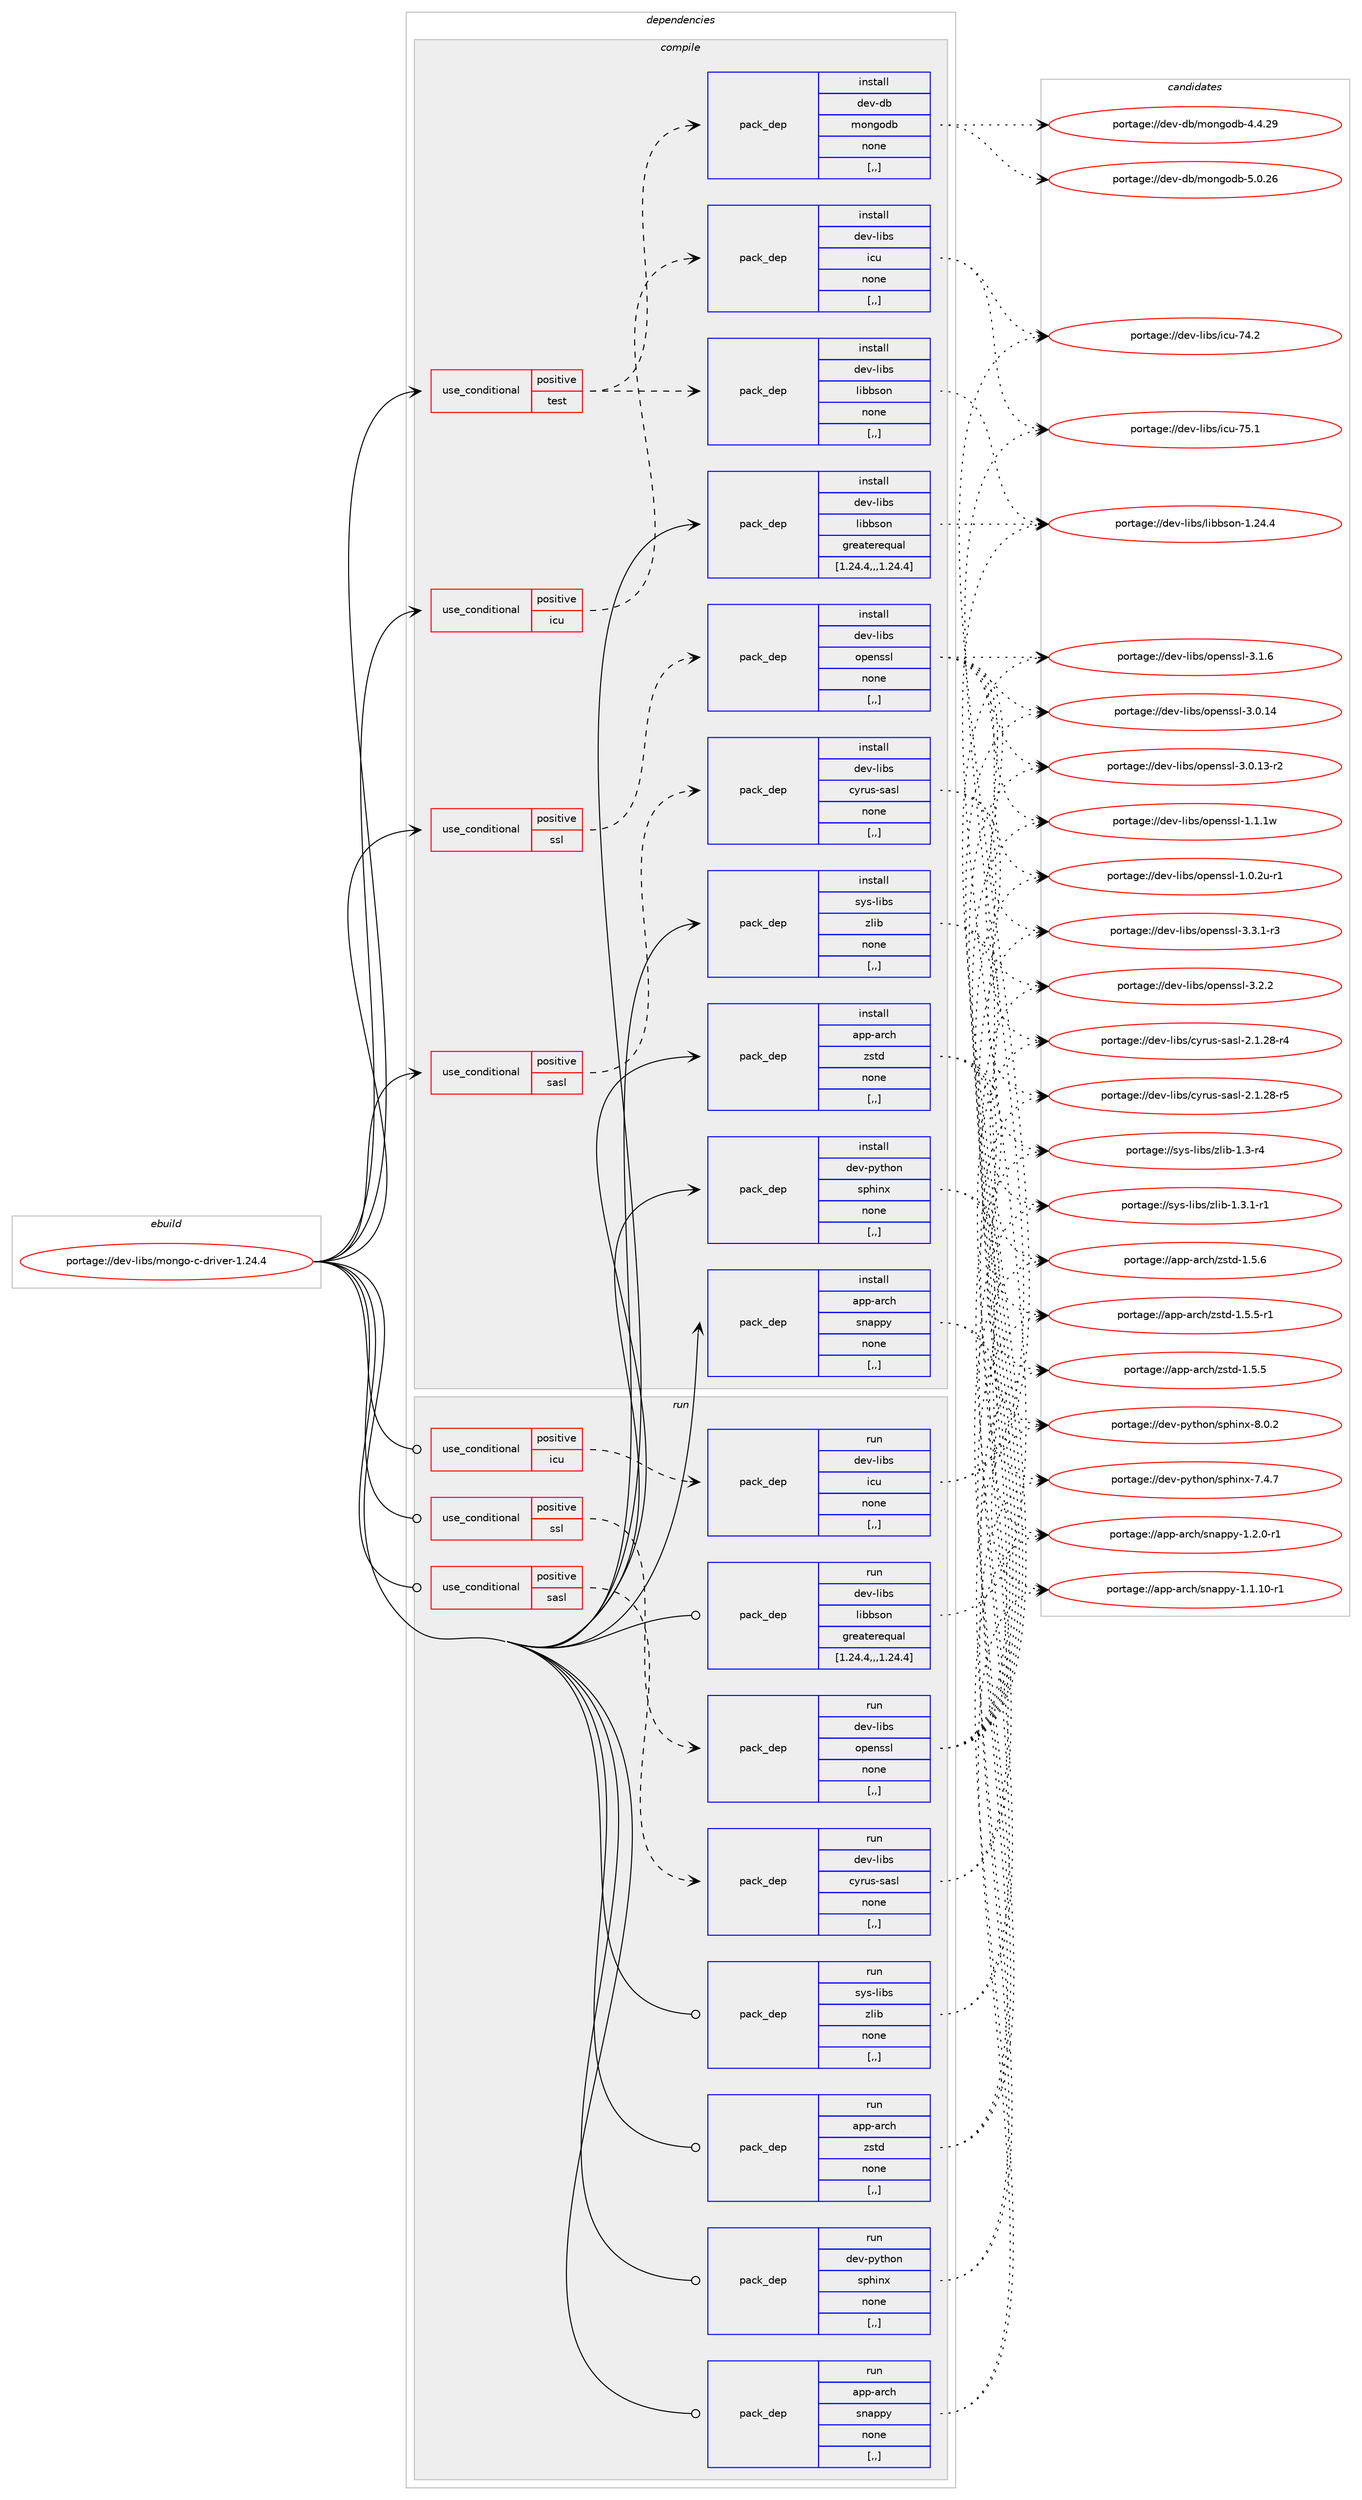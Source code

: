 digraph prolog {

# *************
# Graph options
# *************

newrank=true;
concentrate=true;
compound=true;
graph [rankdir=LR,fontname=Helvetica,fontsize=10,ranksep=1.5];#, ranksep=2.5, nodesep=0.2];
edge  [arrowhead=vee];
node  [fontname=Helvetica,fontsize=10];

# **********
# The ebuild
# **********

subgraph cluster_leftcol {
color=gray;
label=<<i>ebuild</i>>;
id [label="portage://dev-libs/mongo-c-driver-1.24.4", color=red, width=4, href="../dev-libs/mongo-c-driver-1.24.4.svg"];
}

# ****************
# The dependencies
# ****************

subgraph cluster_midcol {
color=gray;
label=<<i>dependencies</i>>;
subgraph cluster_compile {
fillcolor="#eeeeee";
style=filled;
label=<<i>compile</i>>;
subgraph cond157886 {
dependency606756 [label=<<TABLE BORDER="0" CELLBORDER="1" CELLSPACING="0" CELLPADDING="4"><TR><TD ROWSPAN="3" CELLPADDING="10">use_conditional</TD></TR><TR><TD>positive</TD></TR><TR><TD>icu</TD></TR></TABLE>>, shape=none, color=red];
subgraph pack444102 {
dependency606757 [label=<<TABLE BORDER="0" CELLBORDER="1" CELLSPACING="0" CELLPADDING="4" WIDTH="220"><TR><TD ROWSPAN="6" CELLPADDING="30">pack_dep</TD></TR><TR><TD WIDTH="110">install</TD></TR><TR><TD>dev-libs</TD></TR><TR><TD>icu</TD></TR><TR><TD>none</TD></TR><TR><TD>[,,]</TD></TR></TABLE>>, shape=none, color=blue];
}
dependency606756:e -> dependency606757:w [weight=20,style="dashed",arrowhead="vee"];
}
id:e -> dependency606756:w [weight=20,style="solid",arrowhead="vee"];
subgraph cond157887 {
dependency606758 [label=<<TABLE BORDER="0" CELLBORDER="1" CELLSPACING="0" CELLPADDING="4"><TR><TD ROWSPAN="3" CELLPADDING="10">use_conditional</TD></TR><TR><TD>positive</TD></TR><TR><TD>sasl</TD></TR></TABLE>>, shape=none, color=red];
subgraph pack444103 {
dependency606759 [label=<<TABLE BORDER="0" CELLBORDER="1" CELLSPACING="0" CELLPADDING="4" WIDTH="220"><TR><TD ROWSPAN="6" CELLPADDING="30">pack_dep</TD></TR><TR><TD WIDTH="110">install</TD></TR><TR><TD>dev-libs</TD></TR><TR><TD>cyrus-sasl</TD></TR><TR><TD>none</TD></TR><TR><TD>[,,]</TD></TR></TABLE>>, shape=none, color=blue];
}
dependency606758:e -> dependency606759:w [weight=20,style="dashed",arrowhead="vee"];
}
id:e -> dependency606758:w [weight=20,style="solid",arrowhead="vee"];
subgraph cond157888 {
dependency606760 [label=<<TABLE BORDER="0" CELLBORDER="1" CELLSPACING="0" CELLPADDING="4"><TR><TD ROWSPAN="3" CELLPADDING="10">use_conditional</TD></TR><TR><TD>positive</TD></TR><TR><TD>ssl</TD></TR></TABLE>>, shape=none, color=red];
subgraph pack444104 {
dependency606761 [label=<<TABLE BORDER="0" CELLBORDER="1" CELLSPACING="0" CELLPADDING="4" WIDTH="220"><TR><TD ROWSPAN="6" CELLPADDING="30">pack_dep</TD></TR><TR><TD WIDTH="110">install</TD></TR><TR><TD>dev-libs</TD></TR><TR><TD>openssl</TD></TR><TR><TD>none</TD></TR><TR><TD>[,,]</TD></TR></TABLE>>, shape=none, color=blue];
}
dependency606760:e -> dependency606761:w [weight=20,style="dashed",arrowhead="vee"];
}
id:e -> dependency606760:w [weight=20,style="solid",arrowhead="vee"];
subgraph cond157889 {
dependency606762 [label=<<TABLE BORDER="0" CELLBORDER="1" CELLSPACING="0" CELLPADDING="4"><TR><TD ROWSPAN="3" CELLPADDING="10">use_conditional</TD></TR><TR><TD>positive</TD></TR><TR><TD>test</TD></TR></TABLE>>, shape=none, color=red];
subgraph pack444105 {
dependency606763 [label=<<TABLE BORDER="0" CELLBORDER="1" CELLSPACING="0" CELLPADDING="4" WIDTH="220"><TR><TD ROWSPAN="6" CELLPADDING="30">pack_dep</TD></TR><TR><TD WIDTH="110">install</TD></TR><TR><TD>dev-db</TD></TR><TR><TD>mongodb</TD></TR><TR><TD>none</TD></TR><TR><TD>[,,]</TD></TR></TABLE>>, shape=none, color=blue];
}
dependency606762:e -> dependency606763:w [weight=20,style="dashed",arrowhead="vee"];
subgraph pack444106 {
dependency606764 [label=<<TABLE BORDER="0" CELLBORDER="1" CELLSPACING="0" CELLPADDING="4" WIDTH="220"><TR><TD ROWSPAN="6" CELLPADDING="30">pack_dep</TD></TR><TR><TD WIDTH="110">install</TD></TR><TR><TD>dev-libs</TD></TR><TR><TD>libbson</TD></TR><TR><TD>none</TD></TR><TR><TD>[,,]</TD></TR></TABLE>>, shape=none, color=blue];
}
dependency606762:e -> dependency606764:w [weight=20,style="dashed",arrowhead="vee"];
}
id:e -> dependency606762:w [weight=20,style="solid",arrowhead="vee"];
subgraph pack444107 {
dependency606765 [label=<<TABLE BORDER="0" CELLBORDER="1" CELLSPACING="0" CELLPADDING="4" WIDTH="220"><TR><TD ROWSPAN="6" CELLPADDING="30">pack_dep</TD></TR><TR><TD WIDTH="110">install</TD></TR><TR><TD>app-arch</TD></TR><TR><TD>snappy</TD></TR><TR><TD>none</TD></TR><TR><TD>[,,]</TD></TR></TABLE>>, shape=none, color=blue];
}
id:e -> dependency606765:w [weight=20,style="solid",arrowhead="vee"];
subgraph pack444108 {
dependency606766 [label=<<TABLE BORDER="0" CELLBORDER="1" CELLSPACING="0" CELLPADDING="4" WIDTH="220"><TR><TD ROWSPAN="6" CELLPADDING="30">pack_dep</TD></TR><TR><TD WIDTH="110">install</TD></TR><TR><TD>app-arch</TD></TR><TR><TD>zstd</TD></TR><TR><TD>none</TD></TR><TR><TD>[,,]</TD></TR></TABLE>>, shape=none, color=blue];
}
id:e -> dependency606766:w [weight=20,style="solid",arrowhead="vee"];
subgraph pack444109 {
dependency606767 [label=<<TABLE BORDER="0" CELLBORDER="1" CELLSPACING="0" CELLPADDING="4" WIDTH="220"><TR><TD ROWSPAN="6" CELLPADDING="30">pack_dep</TD></TR><TR><TD WIDTH="110">install</TD></TR><TR><TD>dev-libs</TD></TR><TR><TD>libbson</TD></TR><TR><TD>greaterequal</TD></TR><TR><TD>[1.24.4,,,1.24.4]</TD></TR></TABLE>>, shape=none, color=blue];
}
id:e -> dependency606767:w [weight=20,style="solid",arrowhead="vee"];
subgraph pack444110 {
dependency606768 [label=<<TABLE BORDER="0" CELLBORDER="1" CELLSPACING="0" CELLPADDING="4" WIDTH="220"><TR><TD ROWSPAN="6" CELLPADDING="30">pack_dep</TD></TR><TR><TD WIDTH="110">install</TD></TR><TR><TD>dev-python</TD></TR><TR><TD>sphinx</TD></TR><TR><TD>none</TD></TR><TR><TD>[,,]</TD></TR></TABLE>>, shape=none, color=blue];
}
id:e -> dependency606768:w [weight=20,style="solid",arrowhead="vee"];
subgraph pack444111 {
dependency606769 [label=<<TABLE BORDER="0" CELLBORDER="1" CELLSPACING="0" CELLPADDING="4" WIDTH="220"><TR><TD ROWSPAN="6" CELLPADDING="30">pack_dep</TD></TR><TR><TD WIDTH="110">install</TD></TR><TR><TD>sys-libs</TD></TR><TR><TD>zlib</TD></TR><TR><TD>none</TD></TR><TR><TD>[,,]</TD></TR></TABLE>>, shape=none, color=blue];
}
id:e -> dependency606769:w [weight=20,style="solid",arrowhead="vee"];
}
subgraph cluster_compileandrun {
fillcolor="#eeeeee";
style=filled;
label=<<i>compile and run</i>>;
}
subgraph cluster_run {
fillcolor="#eeeeee";
style=filled;
label=<<i>run</i>>;
subgraph cond157890 {
dependency606770 [label=<<TABLE BORDER="0" CELLBORDER="1" CELLSPACING="0" CELLPADDING="4"><TR><TD ROWSPAN="3" CELLPADDING="10">use_conditional</TD></TR><TR><TD>positive</TD></TR><TR><TD>icu</TD></TR></TABLE>>, shape=none, color=red];
subgraph pack444112 {
dependency606771 [label=<<TABLE BORDER="0" CELLBORDER="1" CELLSPACING="0" CELLPADDING="4" WIDTH="220"><TR><TD ROWSPAN="6" CELLPADDING="30">pack_dep</TD></TR><TR><TD WIDTH="110">run</TD></TR><TR><TD>dev-libs</TD></TR><TR><TD>icu</TD></TR><TR><TD>none</TD></TR><TR><TD>[,,]</TD></TR></TABLE>>, shape=none, color=blue];
}
dependency606770:e -> dependency606771:w [weight=20,style="dashed",arrowhead="vee"];
}
id:e -> dependency606770:w [weight=20,style="solid",arrowhead="odot"];
subgraph cond157891 {
dependency606772 [label=<<TABLE BORDER="0" CELLBORDER="1" CELLSPACING="0" CELLPADDING="4"><TR><TD ROWSPAN="3" CELLPADDING="10">use_conditional</TD></TR><TR><TD>positive</TD></TR><TR><TD>sasl</TD></TR></TABLE>>, shape=none, color=red];
subgraph pack444113 {
dependency606773 [label=<<TABLE BORDER="0" CELLBORDER="1" CELLSPACING="0" CELLPADDING="4" WIDTH="220"><TR><TD ROWSPAN="6" CELLPADDING="30">pack_dep</TD></TR><TR><TD WIDTH="110">run</TD></TR><TR><TD>dev-libs</TD></TR><TR><TD>cyrus-sasl</TD></TR><TR><TD>none</TD></TR><TR><TD>[,,]</TD></TR></TABLE>>, shape=none, color=blue];
}
dependency606772:e -> dependency606773:w [weight=20,style="dashed",arrowhead="vee"];
}
id:e -> dependency606772:w [weight=20,style="solid",arrowhead="odot"];
subgraph cond157892 {
dependency606774 [label=<<TABLE BORDER="0" CELLBORDER="1" CELLSPACING="0" CELLPADDING="4"><TR><TD ROWSPAN="3" CELLPADDING="10">use_conditional</TD></TR><TR><TD>positive</TD></TR><TR><TD>ssl</TD></TR></TABLE>>, shape=none, color=red];
subgraph pack444114 {
dependency606775 [label=<<TABLE BORDER="0" CELLBORDER="1" CELLSPACING="0" CELLPADDING="4" WIDTH="220"><TR><TD ROWSPAN="6" CELLPADDING="30">pack_dep</TD></TR><TR><TD WIDTH="110">run</TD></TR><TR><TD>dev-libs</TD></TR><TR><TD>openssl</TD></TR><TR><TD>none</TD></TR><TR><TD>[,,]</TD></TR></TABLE>>, shape=none, color=blue];
}
dependency606774:e -> dependency606775:w [weight=20,style="dashed",arrowhead="vee"];
}
id:e -> dependency606774:w [weight=20,style="solid",arrowhead="odot"];
subgraph pack444115 {
dependency606776 [label=<<TABLE BORDER="0" CELLBORDER="1" CELLSPACING="0" CELLPADDING="4" WIDTH="220"><TR><TD ROWSPAN="6" CELLPADDING="30">pack_dep</TD></TR><TR><TD WIDTH="110">run</TD></TR><TR><TD>app-arch</TD></TR><TR><TD>snappy</TD></TR><TR><TD>none</TD></TR><TR><TD>[,,]</TD></TR></TABLE>>, shape=none, color=blue];
}
id:e -> dependency606776:w [weight=20,style="solid",arrowhead="odot"];
subgraph pack444116 {
dependency606777 [label=<<TABLE BORDER="0" CELLBORDER="1" CELLSPACING="0" CELLPADDING="4" WIDTH="220"><TR><TD ROWSPAN="6" CELLPADDING="30">pack_dep</TD></TR><TR><TD WIDTH="110">run</TD></TR><TR><TD>app-arch</TD></TR><TR><TD>zstd</TD></TR><TR><TD>none</TD></TR><TR><TD>[,,]</TD></TR></TABLE>>, shape=none, color=blue];
}
id:e -> dependency606777:w [weight=20,style="solid",arrowhead="odot"];
subgraph pack444117 {
dependency606778 [label=<<TABLE BORDER="0" CELLBORDER="1" CELLSPACING="0" CELLPADDING="4" WIDTH="220"><TR><TD ROWSPAN="6" CELLPADDING="30">pack_dep</TD></TR><TR><TD WIDTH="110">run</TD></TR><TR><TD>dev-libs</TD></TR><TR><TD>libbson</TD></TR><TR><TD>greaterequal</TD></TR><TR><TD>[1.24.4,,,1.24.4]</TD></TR></TABLE>>, shape=none, color=blue];
}
id:e -> dependency606778:w [weight=20,style="solid",arrowhead="odot"];
subgraph pack444118 {
dependency606779 [label=<<TABLE BORDER="0" CELLBORDER="1" CELLSPACING="0" CELLPADDING="4" WIDTH="220"><TR><TD ROWSPAN="6" CELLPADDING="30">pack_dep</TD></TR><TR><TD WIDTH="110">run</TD></TR><TR><TD>dev-python</TD></TR><TR><TD>sphinx</TD></TR><TR><TD>none</TD></TR><TR><TD>[,,]</TD></TR></TABLE>>, shape=none, color=blue];
}
id:e -> dependency606779:w [weight=20,style="solid",arrowhead="odot"];
subgraph pack444119 {
dependency606780 [label=<<TABLE BORDER="0" CELLBORDER="1" CELLSPACING="0" CELLPADDING="4" WIDTH="220"><TR><TD ROWSPAN="6" CELLPADDING="30">pack_dep</TD></TR><TR><TD WIDTH="110">run</TD></TR><TR><TD>sys-libs</TD></TR><TR><TD>zlib</TD></TR><TR><TD>none</TD></TR><TR><TD>[,,]</TD></TR></TABLE>>, shape=none, color=blue];
}
id:e -> dependency606780:w [weight=20,style="solid",arrowhead="odot"];
}
}

# **************
# The candidates
# **************

subgraph cluster_choices {
rank=same;
color=gray;
label=<<i>candidates</i>>;

subgraph choice444102 {
color=black;
nodesep=1;
choice100101118451081059811547105991174555534649 [label="portage://dev-libs/icu-75.1", color=red, width=4,href="../dev-libs/icu-75.1.svg"];
choice100101118451081059811547105991174555524650 [label="portage://dev-libs/icu-74.2", color=red, width=4,href="../dev-libs/icu-74.2.svg"];
dependency606757:e -> choice100101118451081059811547105991174555534649:w [style=dotted,weight="100"];
dependency606757:e -> choice100101118451081059811547105991174555524650:w [style=dotted,weight="100"];
}
subgraph choice444103 {
color=black;
nodesep=1;
choice100101118451081059811547991211141171154511597115108455046494650564511453 [label="portage://dev-libs/cyrus-sasl-2.1.28-r5", color=red, width=4,href="../dev-libs/cyrus-sasl-2.1.28-r5.svg"];
choice100101118451081059811547991211141171154511597115108455046494650564511452 [label="portage://dev-libs/cyrus-sasl-2.1.28-r4", color=red, width=4,href="../dev-libs/cyrus-sasl-2.1.28-r4.svg"];
dependency606759:e -> choice100101118451081059811547991211141171154511597115108455046494650564511453:w [style=dotted,weight="100"];
dependency606759:e -> choice100101118451081059811547991211141171154511597115108455046494650564511452:w [style=dotted,weight="100"];
}
subgraph choice444104 {
color=black;
nodesep=1;
choice1001011184510810598115471111121011101151151084551465146494511451 [label="portage://dev-libs/openssl-3.3.1-r3", color=red, width=4,href="../dev-libs/openssl-3.3.1-r3.svg"];
choice100101118451081059811547111112101110115115108455146504650 [label="portage://dev-libs/openssl-3.2.2", color=red, width=4,href="../dev-libs/openssl-3.2.2.svg"];
choice100101118451081059811547111112101110115115108455146494654 [label="portage://dev-libs/openssl-3.1.6", color=red, width=4,href="../dev-libs/openssl-3.1.6.svg"];
choice10010111845108105981154711111210111011511510845514648464952 [label="portage://dev-libs/openssl-3.0.14", color=red, width=4,href="../dev-libs/openssl-3.0.14.svg"];
choice100101118451081059811547111112101110115115108455146484649514511450 [label="portage://dev-libs/openssl-3.0.13-r2", color=red, width=4,href="../dev-libs/openssl-3.0.13-r2.svg"];
choice100101118451081059811547111112101110115115108454946494649119 [label="portage://dev-libs/openssl-1.1.1w", color=red, width=4,href="../dev-libs/openssl-1.1.1w.svg"];
choice1001011184510810598115471111121011101151151084549464846501174511449 [label="portage://dev-libs/openssl-1.0.2u-r1", color=red, width=4,href="../dev-libs/openssl-1.0.2u-r1.svg"];
dependency606761:e -> choice1001011184510810598115471111121011101151151084551465146494511451:w [style=dotted,weight="100"];
dependency606761:e -> choice100101118451081059811547111112101110115115108455146504650:w [style=dotted,weight="100"];
dependency606761:e -> choice100101118451081059811547111112101110115115108455146494654:w [style=dotted,weight="100"];
dependency606761:e -> choice10010111845108105981154711111210111011511510845514648464952:w [style=dotted,weight="100"];
dependency606761:e -> choice100101118451081059811547111112101110115115108455146484649514511450:w [style=dotted,weight="100"];
dependency606761:e -> choice100101118451081059811547111112101110115115108454946494649119:w [style=dotted,weight="100"];
dependency606761:e -> choice1001011184510810598115471111121011101151151084549464846501174511449:w [style=dotted,weight="100"];
}
subgraph choice444105 {
color=black;
nodesep=1;
choice1001011184510098471091111101031111009845534648465054 [label="portage://dev-db/mongodb-5.0.26", color=red, width=4,href="../dev-db/mongodb-5.0.26.svg"];
choice1001011184510098471091111101031111009845524652465057 [label="portage://dev-db/mongodb-4.4.29", color=red, width=4,href="../dev-db/mongodb-4.4.29.svg"];
dependency606763:e -> choice1001011184510098471091111101031111009845534648465054:w [style=dotted,weight="100"];
dependency606763:e -> choice1001011184510098471091111101031111009845524652465057:w [style=dotted,weight="100"];
}
subgraph choice444106 {
color=black;
nodesep=1;
choice100101118451081059811547108105989811511111045494650524652 [label="portage://dev-libs/libbson-1.24.4", color=red, width=4,href="../dev-libs/libbson-1.24.4.svg"];
dependency606764:e -> choice100101118451081059811547108105989811511111045494650524652:w [style=dotted,weight="100"];
}
subgraph choice444107 {
color=black;
nodesep=1;
choice9711211245971149910447115110971121121214549465046484511449 [label="portage://app-arch/snappy-1.2.0-r1", color=red, width=4,href="../app-arch/snappy-1.2.0-r1.svg"];
choice971121124597114991044711511097112112121454946494649484511449 [label="portage://app-arch/snappy-1.1.10-r1", color=red, width=4,href="../app-arch/snappy-1.1.10-r1.svg"];
dependency606765:e -> choice9711211245971149910447115110971121121214549465046484511449:w [style=dotted,weight="100"];
dependency606765:e -> choice971121124597114991044711511097112112121454946494649484511449:w [style=dotted,weight="100"];
}
subgraph choice444108 {
color=black;
nodesep=1;
choice9711211245971149910447122115116100454946534654 [label="portage://app-arch/zstd-1.5.6", color=red, width=4,href="../app-arch/zstd-1.5.6.svg"];
choice97112112459711499104471221151161004549465346534511449 [label="portage://app-arch/zstd-1.5.5-r1", color=red, width=4,href="../app-arch/zstd-1.5.5-r1.svg"];
choice9711211245971149910447122115116100454946534653 [label="portage://app-arch/zstd-1.5.5", color=red, width=4,href="../app-arch/zstd-1.5.5.svg"];
dependency606766:e -> choice9711211245971149910447122115116100454946534654:w [style=dotted,weight="100"];
dependency606766:e -> choice97112112459711499104471221151161004549465346534511449:w [style=dotted,weight="100"];
dependency606766:e -> choice9711211245971149910447122115116100454946534653:w [style=dotted,weight="100"];
}
subgraph choice444109 {
color=black;
nodesep=1;
choice100101118451081059811547108105989811511111045494650524652 [label="portage://dev-libs/libbson-1.24.4", color=red, width=4,href="../dev-libs/libbson-1.24.4.svg"];
dependency606767:e -> choice100101118451081059811547108105989811511111045494650524652:w [style=dotted,weight="100"];
}
subgraph choice444110 {
color=black;
nodesep=1;
choice1001011184511212111610411111047115112104105110120455646484650 [label="portage://dev-python/sphinx-8.0.2", color=red, width=4,href="../dev-python/sphinx-8.0.2.svg"];
choice1001011184511212111610411111047115112104105110120455546524655 [label="portage://dev-python/sphinx-7.4.7", color=red, width=4,href="../dev-python/sphinx-7.4.7.svg"];
dependency606768:e -> choice1001011184511212111610411111047115112104105110120455646484650:w [style=dotted,weight="100"];
dependency606768:e -> choice1001011184511212111610411111047115112104105110120455546524655:w [style=dotted,weight="100"];
}
subgraph choice444111 {
color=black;
nodesep=1;
choice115121115451081059811547122108105984549465146494511449 [label="portage://sys-libs/zlib-1.3.1-r1", color=red, width=4,href="../sys-libs/zlib-1.3.1-r1.svg"];
choice11512111545108105981154712210810598454946514511452 [label="portage://sys-libs/zlib-1.3-r4", color=red, width=4,href="../sys-libs/zlib-1.3-r4.svg"];
dependency606769:e -> choice115121115451081059811547122108105984549465146494511449:w [style=dotted,weight="100"];
dependency606769:e -> choice11512111545108105981154712210810598454946514511452:w [style=dotted,weight="100"];
}
subgraph choice444112 {
color=black;
nodesep=1;
choice100101118451081059811547105991174555534649 [label="portage://dev-libs/icu-75.1", color=red, width=4,href="../dev-libs/icu-75.1.svg"];
choice100101118451081059811547105991174555524650 [label="portage://dev-libs/icu-74.2", color=red, width=4,href="../dev-libs/icu-74.2.svg"];
dependency606771:e -> choice100101118451081059811547105991174555534649:w [style=dotted,weight="100"];
dependency606771:e -> choice100101118451081059811547105991174555524650:w [style=dotted,weight="100"];
}
subgraph choice444113 {
color=black;
nodesep=1;
choice100101118451081059811547991211141171154511597115108455046494650564511453 [label="portage://dev-libs/cyrus-sasl-2.1.28-r5", color=red, width=4,href="../dev-libs/cyrus-sasl-2.1.28-r5.svg"];
choice100101118451081059811547991211141171154511597115108455046494650564511452 [label="portage://dev-libs/cyrus-sasl-2.1.28-r4", color=red, width=4,href="../dev-libs/cyrus-sasl-2.1.28-r4.svg"];
dependency606773:e -> choice100101118451081059811547991211141171154511597115108455046494650564511453:w [style=dotted,weight="100"];
dependency606773:e -> choice100101118451081059811547991211141171154511597115108455046494650564511452:w [style=dotted,weight="100"];
}
subgraph choice444114 {
color=black;
nodesep=1;
choice1001011184510810598115471111121011101151151084551465146494511451 [label="portage://dev-libs/openssl-3.3.1-r3", color=red, width=4,href="../dev-libs/openssl-3.3.1-r3.svg"];
choice100101118451081059811547111112101110115115108455146504650 [label="portage://dev-libs/openssl-3.2.2", color=red, width=4,href="../dev-libs/openssl-3.2.2.svg"];
choice100101118451081059811547111112101110115115108455146494654 [label="portage://dev-libs/openssl-3.1.6", color=red, width=4,href="../dev-libs/openssl-3.1.6.svg"];
choice10010111845108105981154711111210111011511510845514648464952 [label="portage://dev-libs/openssl-3.0.14", color=red, width=4,href="../dev-libs/openssl-3.0.14.svg"];
choice100101118451081059811547111112101110115115108455146484649514511450 [label="portage://dev-libs/openssl-3.0.13-r2", color=red, width=4,href="../dev-libs/openssl-3.0.13-r2.svg"];
choice100101118451081059811547111112101110115115108454946494649119 [label="portage://dev-libs/openssl-1.1.1w", color=red, width=4,href="../dev-libs/openssl-1.1.1w.svg"];
choice1001011184510810598115471111121011101151151084549464846501174511449 [label="portage://dev-libs/openssl-1.0.2u-r1", color=red, width=4,href="../dev-libs/openssl-1.0.2u-r1.svg"];
dependency606775:e -> choice1001011184510810598115471111121011101151151084551465146494511451:w [style=dotted,weight="100"];
dependency606775:e -> choice100101118451081059811547111112101110115115108455146504650:w [style=dotted,weight="100"];
dependency606775:e -> choice100101118451081059811547111112101110115115108455146494654:w [style=dotted,weight="100"];
dependency606775:e -> choice10010111845108105981154711111210111011511510845514648464952:w [style=dotted,weight="100"];
dependency606775:e -> choice100101118451081059811547111112101110115115108455146484649514511450:w [style=dotted,weight="100"];
dependency606775:e -> choice100101118451081059811547111112101110115115108454946494649119:w [style=dotted,weight="100"];
dependency606775:e -> choice1001011184510810598115471111121011101151151084549464846501174511449:w [style=dotted,weight="100"];
}
subgraph choice444115 {
color=black;
nodesep=1;
choice9711211245971149910447115110971121121214549465046484511449 [label="portage://app-arch/snappy-1.2.0-r1", color=red, width=4,href="../app-arch/snappy-1.2.0-r1.svg"];
choice971121124597114991044711511097112112121454946494649484511449 [label="portage://app-arch/snappy-1.1.10-r1", color=red, width=4,href="../app-arch/snappy-1.1.10-r1.svg"];
dependency606776:e -> choice9711211245971149910447115110971121121214549465046484511449:w [style=dotted,weight="100"];
dependency606776:e -> choice971121124597114991044711511097112112121454946494649484511449:w [style=dotted,weight="100"];
}
subgraph choice444116 {
color=black;
nodesep=1;
choice9711211245971149910447122115116100454946534654 [label="portage://app-arch/zstd-1.5.6", color=red, width=4,href="../app-arch/zstd-1.5.6.svg"];
choice97112112459711499104471221151161004549465346534511449 [label="portage://app-arch/zstd-1.5.5-r1", color=red, width=4,href="../app-arch/zstd-1.5.5-r1.svg"];
choice9711211245971149910447122115116100454946534653 [label="portage://app-arch/zstd-1.5.5", color=red, width=4,href="../app-arch/zstd-1.5.5.svg"];
dependency606777:e -> choice9711211245971149910447122115116100454946534654:w [style=dotted,weight="100"];
dependency606777:e -> choice97112112459711499104471221151161004549465346534511449:w [style=dotted,weight="100"];
dependency606777:e -> choice9711211245971149910447122115116100454946534653:w [style=dotted,weight="100"];
}
subgraph choice444117 {
color=black;
nodesep=1;
choice100101118451081059811547108105989811511111045494650524652 [label="portage://dev-libs/libbson-1.24.4", color=red, width=4,href="../dev-libs/libbson-1.24.4.svg"];
dependency606778:e -> choice100101118451081059811547108105989811511111045494650524652:w [style=dotted,weight="100"];
}
subgraph choice444118 {
color=black;
nodesep=1;
choice1001011184511212111610411111047115112104105110120455646484650 [label="portage://dev-python/sphinx-8.0.2", color=red, width=4,href="../dev-python/sphinx-8.0.2.svg"];
choice1001011184511212111610411111047115112104105110120455546524655 [label="portage://dev-python/sphinx-7.4.7", color=red, width=4,href="../dev-python/sphinx-7.4.7.svg"];
dependency606779:e -> choice1001011184511212111610411111047115112104105110120455646484650:w [style=dotted,weight="100"];
dependency606779:e -> choice1001011184511212111610411111047115112104105110120455546524655:w [style=dotted,weight="100"];
}
subgraph choice444119 {
color=black;
nodesep=1;
choice115121115451081059811547122108105984549465146494511449 [label="portage://sys-libs/zlib-1.3.1-r1", color=red, width=4,href="../sys-libs/zlib-1.3.1-r1.svg"];
choice11512111545108105981154712210810598454946514511452 [label="portage://sys-libs/zlib-1.3-r4", color=red, width=4,href="../sys-libs/zlib-1.3-r4.svg"];
dependency606780:e -> choice115121115451081059811547122108105984549465146494511449:w [style=dotted,weight="100"];
dependency606780:e -> choice11512111545108105981154712210810598454946514511452:w [style=dotted,weight="100"];
}
}

}
